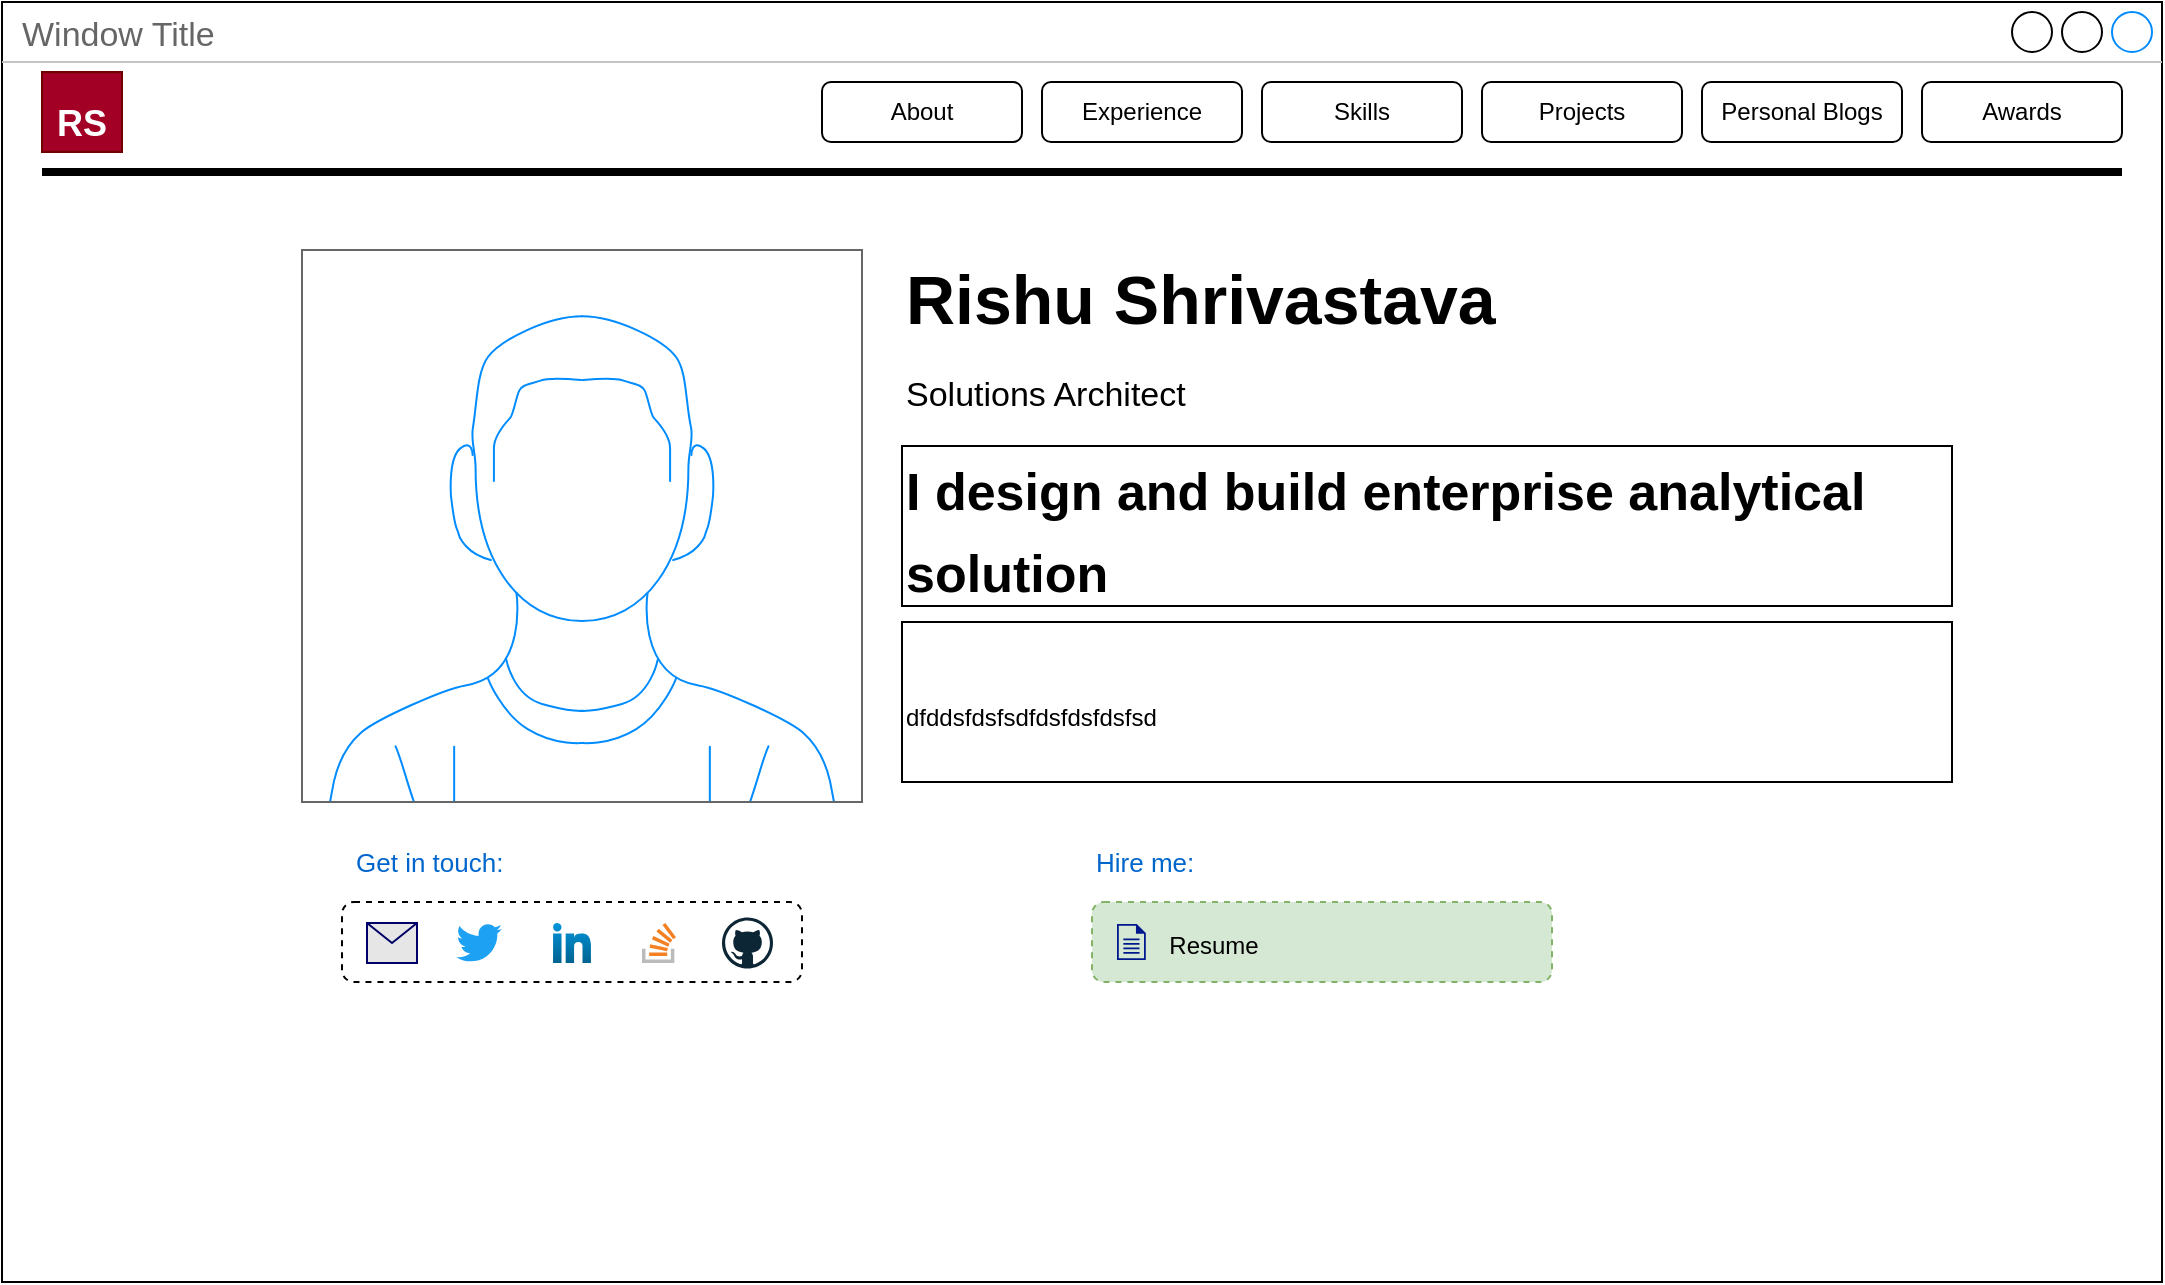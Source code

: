 <mxfile version="13.9.9" type="device"><diagram name="Page-1" id="f1b7ffb7-ca1e-a977-7cf5-a751b3c06c05"><mxGraphModel dx="1186" dy="614" grid="1" gridSize="10" guides="1" tooltips="1" connect="1" arrows="1" fold="1" page="1" pageScale="1" pageWidth="1169" pageHeight="827" background="#ffffff" math="0" shadow="0"><root><mxCell id="0"/><mxCell id="1" parent="0"/><mxCell id="47dA0zMo8pibBDZHw8TC-61" value="Window Title" style="strokeWidth=1;shadow=0;dashed=0;align=center;html=1;shape=mxgraph.mockup.containers.window;align=left;verticalAlign=top;spacingLeft=8;strokeColor2=#008cff;strokeColor3=#c4c4c4;fontColor=#666666;mainText=;fontSize=17;labelBackgroundColor=none;" parent="1" vertex="1"><mxGeometry x="40" y="40" width="1080" height="640" as="geometry"/></mxCell><mxCell id="47dA0zMo8pibBDZHw8TC-69" value="&lt;font style=&quot;font-size: 18px;&quot;&gt;RS&lt;/font&gt;" style="whiteSpace=wrap;html=1;aspect=fixed;verticalAlign=bottom;fontStyle=1;fillColor=#a20025;strokeColor=#6F0000;fontColor=#ffffff;fontSize=18;" parent="1" vertex="1"><mxGeometry x="60" y="75" width="40" height="40" as="geometry"/></mxCell><mxCell id="47dA0zMo8pibBDZHw8TC-70" value="&lt;b style=&quot;font-size: 34px&quot;&gt;Rishu Shrivastava&lt;/b&gt;&lt;br style=&quot;font-size: 34px&quot;&gt;&lt;div&gt;&lt;font style=&quot;font-size: 17px&quot;&gt;Solutions Architect&lt;/font&gt;&lt;/div&gt;" style="text;html=1;align=left;verticalAlign=middle;whiteSpace=wrap;rounded=0;fontSize=34;" parent="1" vertex="1"><mxGeometry x="490" y="164" width="460" height="90" as="geometry"/></mxCell><mxCell id="47dA0zMo8pibBDZHw8TC-110" value="&lt;font style=&quot;font-size: 13px&quot;&gt;Get in touch:&lt;/font&gt;" style="text;html=1;strokeColor=none;fillColor=none;align=left;verticalAlign=middle;whiteSpace=wrap;rounded=0;dashed=1;fontSize=13;fontStyle=0;fontColor=#0066CC;" parent="1" vertex="1"><mxGeometry x="215" y="460" width="230" height="20" as="geometry"/></mxCell><mxCell id="47dA0zMo8pibBDZHw8TC-120" value="" style="group" parent="1" vertex="1" connectable="0"><mxGeometry x="585" y="490" width="230" height="40" as="geometry"/></mxCell><mxCell id="47dA0zMo8pibBDZHw8TC-115" value="&lt;font style=&quot;font-size: 12px&quot;&gt;&amp;nbsp; &amp;nbsp; &amp;nbsp; &amp;nbsp; Resume&lt;/font&gt;" style="rounded=1;whiteSpace=wrap;html=1;fontSize=16;align=left;dashed=1;spacingLeft=10;fontStyle=0;fillColor=#d5e8d4;strokeColor=#82b366;" parent="47dA0zMo8pibBDZHw8TC-120" vertex="1"><mxGeometry width="230" height="40" as="geometry"/></mxCell><mxCell id="47dA0zMo8pibBDZHw8TC-118" value="" style="aspect=fixed;pointerEvents=1;shadow=0;dashed=0;html=1;strokeColor=none;labelPosition=center;verticalLabelPosition=bottom;verticalAlign=top;align=center;fillColor=#00188D;shape=mxgraph.mscae.enterprise.document;fontSize=13;" parent="47dA0zMo8pibBDZHw8TC-120" vertex="1"><mxGeometry x="12.5" y="11" width="14.4" height="18" as="geometry"/></mxCell><mxCell id="47dA0zMo8pibBDZHw8TC-122" value="" style="line;strokeWidth=4;html=1;perimeter=backbonePerimeter;points=[];outlineConnect=0;shadow=0;fillColor=#E6E6E6;fontSize=13;fontColor=#0066CC;align=left;" parent="1" vertex="1"><mxGeometry x="60" y="120" width="1040" height="10" as="geometry"/></mxCell><mxCell id="r5LvuRP9l76bP9KPmh9v-11" value="" style="group" parent="1" vertex="1" connectable="0"><mxGeometry x="210" y="490" width="230" height="40" as="geometry"/></mxCell><mxCell id="47dA0zMo8pibBDZHw8TC-90" value="" style="rounded=1;whiteSpace=wrap;html=1;fontSize=18;align=left;dashed=1;" parent="r5LvuRP9l76bP9KPmh9v-11" vertex="1"><mxGeometry width="230" height="40" as="geometry"/></mxCell><mxCell id="r5LvuRP9l76bP9KPmh9v-9" value="" style="group" parent="r5LvuRP9l76bP9KPmh9v-11" vertex="1" connectable="0"><mxGeometry x="12.5" y="7.75" width="203" height="25.5" as="geometry"/></mxCell><mxCell id="47dA0zMo8pibBDZHw8TC-87" value="" style="dashed=0;outlineConnect=0;html=1;align=center;labelPosition=center;verticalLabelPosition=bottom;verticalAlign=top;shape=mxgraph.weblogos.twitter;fillColor=#1DA1F2;strokeColor=none;fontSize=18;" parent="r5LvuRP9l76bP9KPmh9v-9" vertex="1"><mxGeometry x="44.64" y="2.75" width="22.86" height="20" as="geometry"/></mxCell><mxCell id="47dA0zMo8pibBDZHw8TC-88" value="" style="dashed=0;outlineConnect=0;html=1;align=center;labelPosition=center;verticalLabelPosition=bottom;verticalAlign=top;shape=mxgraph.weblogos.linkedin;fillColor=#0095DB;gradientColor=#006391;fontSize=18;" parent="r5LvuRP9l76bP9KPmh9v-9" vertex="1"><mxGeometry x="93.03" y="2.75" width="18.94" height="20" as="geometry"/></mxCell><mxCell id="47dA0zMo8pibBDZHw8TC-89" value="" style="dashed=0;outlineConnect=0;html=1;align=center;labelPosition=center;verticalLabelPosition=bottom;verticalAlign=top;shape=mxgraph.weblogos.stackoverflow;fontSize=18;" parent="r5LvuRP9l76bP9KPmh9v-9" vertex="1"><mxGeometry x="137.5" y="2.75" width="17" height="20" as="geometry"/></mxCell><mxCell id="47dA0zMo8pibBDZHw8TC-91" value="" style="dashed=0;outlineConnect=0;html=1;align=center;labelPosition=center;verticalLabelPosition=bottom;verticalAlign=top;shape=mxgraph.weblogos.github;strokeColor=#000000;fontSize=18;" parent="r5LvuRP9l76bP9KPmh9v-9" vertex="1"><mxGeometry x="177.5" width="25.5" height="25.5" as="geometry"/></mxCell><mxCell id="47dA0zMo8pibBDZHw8TC-112" value="" style="shape=message;html=1;whiteSpace=wrap;html=1;outlineConnect=0;fontSize=13;align=left;strokeColor=#000066;shadow=0;fillColor=#E6E6E6;" parent="r5LvuRP9l76bP9KPmh9v-9" vertex="1"><mxGeometry y="2.75" width="25" height="20" as="geometry"/></mxCell><mxCell id="r5LvuRP9l76bP9KPmh9v-41" value="" style="verticalLabelPosition=bottom;shadow=0;dashed=0;align=center;html=1;verticalAlign=top;strokeWidth=1;shape=mxgraph.mockup.containers.userMale;strokeColor=#666666;strokeColor2=#008cff;fontSize=12;" parent="1" vertex="1"><mxGeometry x="190" y="164" width="280" height="276" as="geometry"/></mxCell><mxCell id="r5LvuRP9l76bP9KPmh9v-46" value="About" style="rounded=1;whiteSpace=wrap;html=1;fontSize=12;" parent="1" vertex="1"><mxGeometry x="450" y="80" width="100" height="30" as="geometry"/></mxCell><mxCell id="r5LvuRP9l76bP9KPmh9v-47" value="Experience" style="rounded=1;whiteSpace=wrap;html=1;fontSize=12;" parent="1" vertex="1"><mxGeometry x="560" y="80" width="100" height="30" as="geometry"/></mxCell><mxCell id="r5LvuRP9l76bP9KPmh9v-48" value="Skills&lt;span style=&quot;color: rgba(0 , 0 , 0 , 0) ; font-family: monospace ; font-size: 0px&quot;&gt;%3CmxGraphModel%3E%3Croot%3E%3CmxCell%20id%3D%220%22%2F%3E%3CmxCell%20id%3D%221%22%20parent%3D%220%22%2F%3E%3CmxCell%20id%3D%222%22%20value%3D%22Experience%22%20style%3D%22rounded%3D1%3BwhiteSpace%3Dwrap%3Bhtml%3D1%3BfontSize%3D12%3B%22%20vertex%3D%221%22%20parent%3D%221%22%3E%3CmxGeometry%20x%3D%22464%22%20y%3D%2280%22%20width%3D%22100%22%20height%3D%2230%22%20as%3D%22geometry%22%2F%3E%3C%2FmxCell%3E%3C%2Froot%3E%3C%2FmxGraphModel%3E&lt;/span&gt;" style="rounded=1;whiteSpace=wrap;html=1;fontSize=12;" parent="1" vertex="1"><mxGeometry x="670" y="80" width="100" height="30" as="geometry"/></mxCell><mxCell id="r5LvuRP9l76bP9KPmh9v-49" value="Projects" style="rounded=1;whiteSpace=wrap;html=1;fontSize=12;" parent="1" vertex="1"><mxGeometry x="780" y="80" width="100" height="30" as="geometry"/></mxCell><mxCell id="r5LvuRP9l76bP9KPmh9v-50" value="Personal Blogs&lt;span style=&quot;color: rgba(0 , 0 , 0 , 0) ; font-family: monospace ; font-size: 0px&quot;&gt;%3CmxGraphModel%3E%3Croot%3E%3CmxCell%20id%3D%220%22%2F%3E%3CmxCell%20id%3D%221%22%20parent%3D%220%22%2F%3E%3CmxCell%20id%3D%222%22%20value%3D%22Projects%22%20style%3D%22rounded%3D1%3BwhiteSpace%3Dwrap%3Bhtml%3D1%3BfontSize%3D12%3B%22%20vertex%3D%221%22%20parent%3D%221%22%3E%3CmxGeometry%20x%3D%22671%22%20y%3D%2280%22%20width%3D%22100%22%20height%3D%2230%22%20as%3D%22geometry%22%2F%3E%3C%2FmxCell%3E%3C%2Froot%3E%3C%2FmxGraphModel%3E&lt;/span&gt;" style="rounded=1;whiteSpace=wrap;html=1;fontSize=12;" parent="1" vertex="1"><mxGeometry x="890" y="80" width="100" height="30" as="geometry"/></mxCell><mxCell id="r5LvuRP9l76bP9KPmh9v-51" value="Awards" style="rounded=1;whiteSpace=wrap;html=1;fontSize=12;" parent="1" vertex="1"><mxGeometry x="1000" y="80" width="100" height="30" as="geometry"/></mxCell><mxCell id="i5uHEH526X-bvCgPZLPA-4" value="&lt;font style=&quot;font-size: 26px&quot;&gt;&lt;b&gt;I design and build enterprise analytical solution&lt;/b&gt;&lt;/font&gt;" style="rounded=0;whiteSpace=wrap;html=1;fontSize=34;align=left;" vertex="1" parent="1"><mxGeometry x="490" y="262" width="525" height="80" as="geometry"/></mxCell><mxCell id="i5uHEH526X-bvCgPZLPA-5" value="&lt;font style=&quot;font-size: 12px&quot;&gt;dfddsfdsfsdfdsfdsfdsfsd&lt;/font&gt;" style="rounded=0;whiteSpace=wrap;html=1;fontSize=34;align=left;verticalAlign=middle;" vertex="1" parent="1"><mxGeometry x="490" y="350" width="525" height="80" as="geometry"/></mxCell><mxCell id="i5uHEH526X-bvCgPZLPA-6" value="&lt;font style=&quot;font-size: 13px&quot;&gt;Hire me:&lt;/font&gt;" style="text;html=1;strokeColor=none;fillColor=none;align=left;verticalAlign=middle;whiteSpace=wrap;rounded=0;dashed=1;fontSize=13;fontStyle=0;fontColor=#0066CC;" vertex="1" parent="1"><mxGeometry x="585" y="460" width="230" height="20" as="geometry"/></mxCell></root></mxGraphModel></diagram></mxfile>
